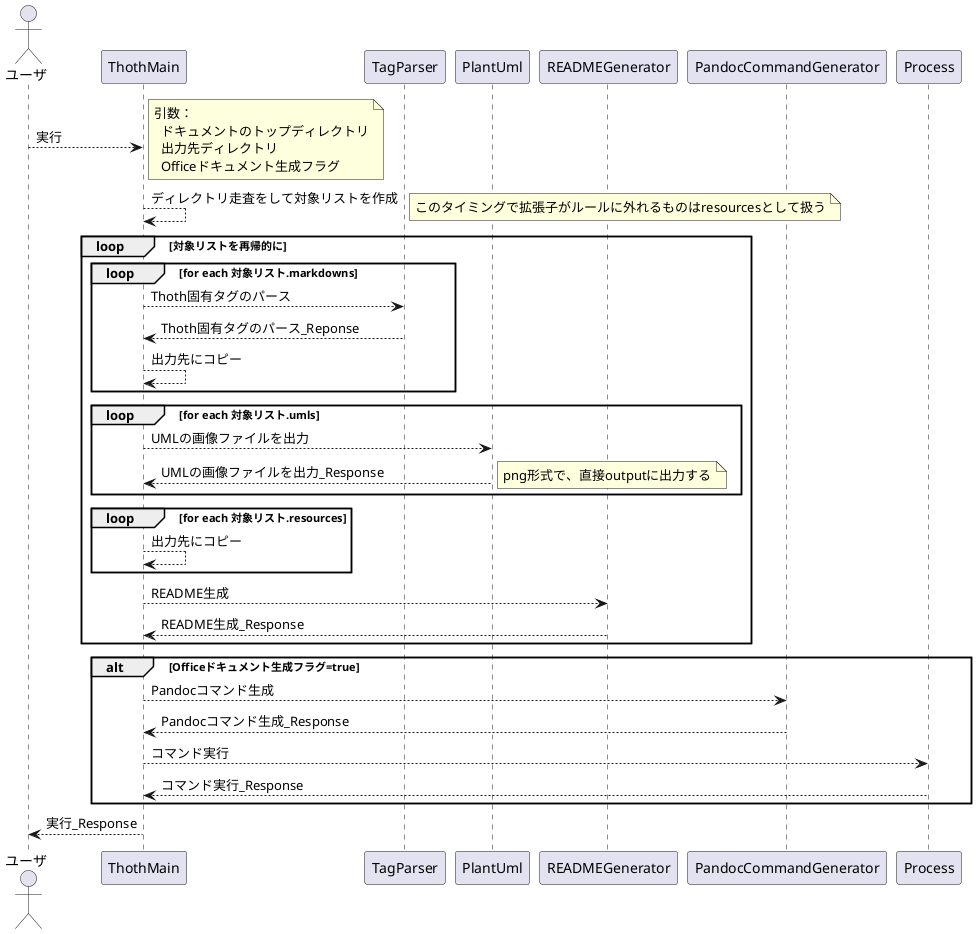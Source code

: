 @startuml
actor ユーザ

ユーザ --> ThothMain: 実行
note right
  引数：
    ドキュメントのトップディレクトリ
    出力先ディレクトリ
    Officeドキュメント生成フラグ
end note

ThothMain --> ThothMain : ディレクトリ走査をして対象リストを作成

note right: このタイミングで拡張子がルールに外れるものはresourcesとして扱う

loop 対象リストを再帰的に
    loop for each 対象リスト.markdowns
      ThothMain --> TagParser : Thoth固有タグのパース
      TagParser --> ThothMain : Thoth固有タグのパース_Reponse

      ThothMain --> ThothMain : 出力先にコピー
    end

    loop for each 対象リスト.umls
      ThothMain --> PlantUml : UMLの画像ファイルを出力
      PlantUml --> ThothMain : UMLの画像ファイルを出力_Response

      note right : png形式で、直接outputに出力する
    end

    loop for each 対象リスト.resources
      ThothMain --> ThothMain : 出力先にコピー
    end

    ThothMain --> READMEGenerator: README生成
    READMEGenerator --> ThothMain: README生成_Response
end

alt Officeドキュメント生成フラグ=true
    ThothMain --> PandocCommandGenerator : Pandocコマンド生成
    PandocCommandGenerator --> ThothMain : Pandocコマンド生成_Response

    ThothMain --> Process: コマンド実行
    Process --> ThothMain: コマンド実行_Response
end

ThothMain --> ユーザ: 実行_Response

@enduml